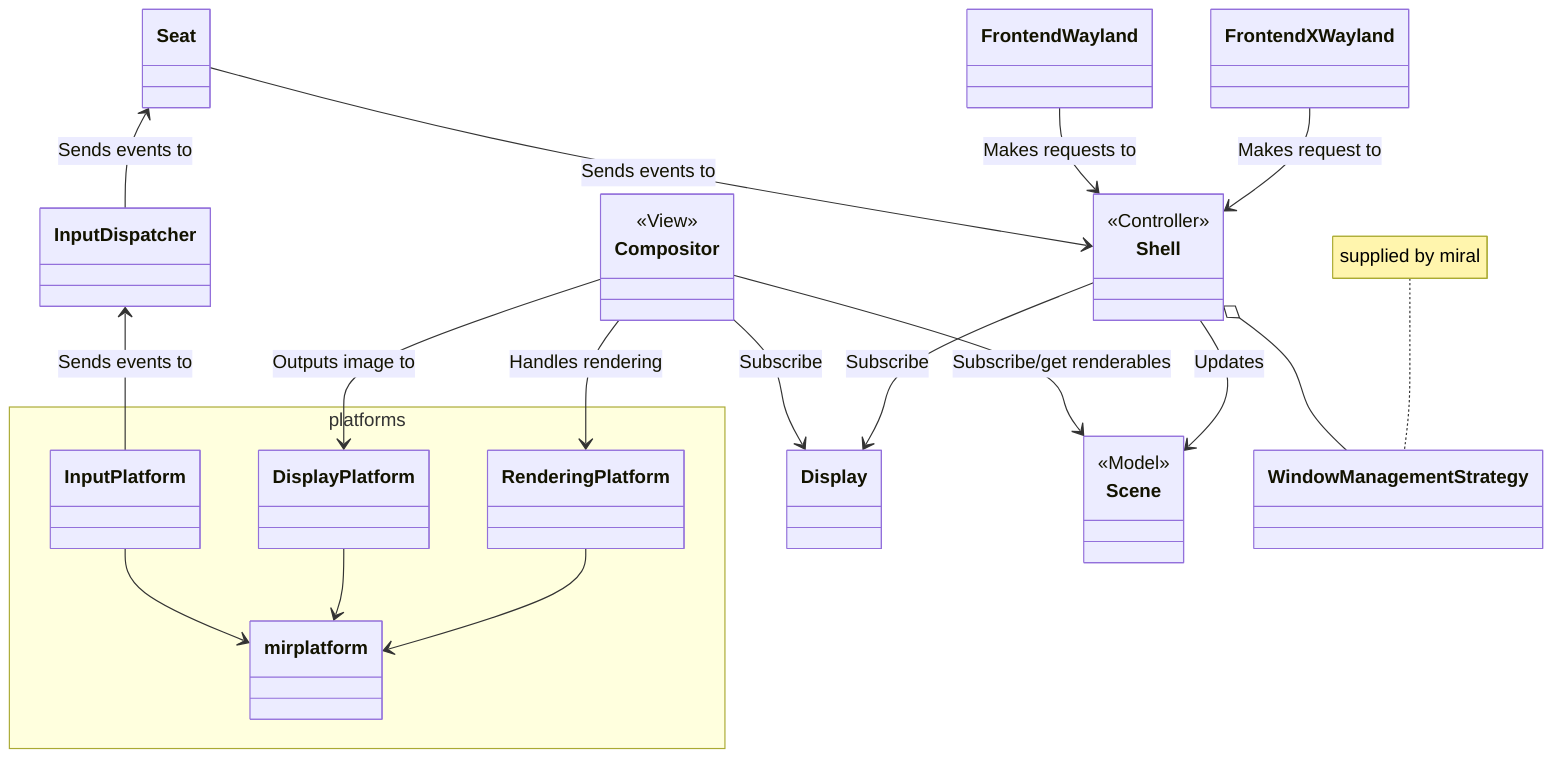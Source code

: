 classDiagram
    namespace platforms {
        class DisplayPlatform
        class RenderingPlatform
        class InputPlatform
        class mirplatform
    }

    RenderingPlatform --> mirplatform
    DisplayPlatform --> mirplatform
    InputPlatform --> mirplatform

    Seat <-- InputDispatcher: Sends events to
    FrontendXWayland --> Shell: Makes request to
    FrontendWayland --> Shell: Makes requests to
    Seat --> Shell: Sends events to

    Shell --> Display: Subscribe
    Compositor --> Display: Subscribe
    Shell --> Scene: Updates
    Compositor --> Scene: Subscribe/get renderables

    InputDispatcher <-- InputPlatform: Sends events to
    Compositor --> RenderingPlatform: Handles rendering
    Compositor --> DisplayPlatform: Outputs image to

    <<Controller>> Shell
    <<Model>> Scene
    <<View>> Compositor

    Shell o-- WindowManagementStrategy
    note for WindowManagementStrategy "supplied by miral"
